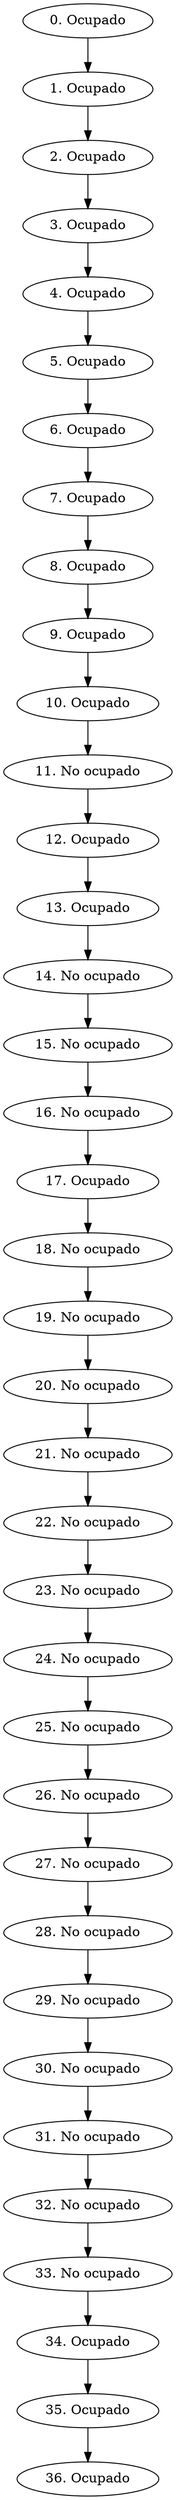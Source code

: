 digraph G{
93824995313536->93824995313560
93824995313536[label=" 0. Ocupado "];
93824995313560->93824995313584
93824995313560[label=" 1. Ocupado "];
93824995313584->93824995313608
93824995313584[label=" 2. Ocupado "];
93824995313608->93824995313632
93824995313608[label=" 3. Ocupado "];
93824995313632->93824995313656
93824995313632[label=" 4. Ocupado "];
93824995313656->93824995313680
93824995313656[label=" 5. Ocupado "];
93824995313680->93824995313704
93824995313680[label=" 6. Ocupado "];
93824995313704->93824995313728
93824995313704[label=" 7. Ocupado "];
93824995313728->93824995313752
93824995313728[label=" 8. Ocupado "];
93824995313752->93824995313776
93824995313752[label=" 9. Ocupado "];
93824995313776->93824995313800
93824995313776[label=" 10. Ocupado "];
93824995313800->93824995313824
93824995313800[label=" 11. No ocupado "];
93824995313824->93824995313848
93824995313824[label=" 12. Ocupado "];
93824995313848->93824995313872
93824995313848[label=" 13. Ocupado "];
93824995313872->93824995313896
93824995313872[label=" 14. No ocupado "];
93824995313896->93824995313920
93824995313896[label=" 15. No ocupado "];
93824995313920->93824995313944
93824995313920[label=" 16. No ocupado "];
93824995313944->93824995313968
93824995313944[label=" 17. Ocupado "];
93824995313968->93824995313992
93824995313968[label=" 18. No ocupado "];
93824995313992->93824995314016
93824995313992[label=" 19. No ocupado "];
93824995314016->93824995314040
93824995314016[label=" 20. No ocupado "];
93824995314040->93824995314064
93824995314040[label=" 21. No ocupado "];
93824995314064->93824995314088
93824995314064[label=" 22. No ocupado "];
93824995314088->93824995314112
93824995314088[label=" 23. No ocupado "];
93824995314112->93824995314136
93824995314112[label=" 24. No ocupado "];
93824995314136->93824995314160
93824995314136[label=" 25. No ocupado "];
93824995314160->93824995314184
93824995314160[label=" 26. No ocupado "];
93824995314184->93824995314208
93824995314184[label=" 27. No ocupado "];
93824995314208->93824995314232
93824995314208[label=" 28. No ocupado "];
93824995314232->93824995314256
93824995314232[label=" 29. No ocupado "];
93824995314256->93824995314280
93824995314256[label=" 30. No ocupado "];
93824995314280->93824995314304
93824995314280[label=" 31. No ocupado "];
93824995314304->93824995314328
93824995314304[label=" 32. No ocupado "];
93824995314328->93824995314352
93824995314328[label=" 33. No ocupado "];
93824995314352->93824995314376
93824995314352[label=" 34. Ocupado "];
93824995314376->93824995314400
93824995314376[label=" 35. Ocupado "];
93824995314400[label=" 36. Ocupado "];
}
